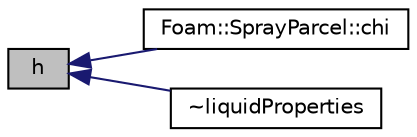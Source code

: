 digraph "h"
{
  bgcolor="transparent";
  edge [fontname="Helvetica",fontsize="10",labelfontname="Helvetica",labelfontsize="10"];
  node [fontname="Helvetica",fontsize="10",shape=record];
  rankdir="LR";
  Node1 [label="h",height=0.2,width=0.4,color="black", fillcolor="grey75", style="filled", fontcolor="black"];
  Node1 -> Node2 [dir="back",color="midnightblue",fontsize="10",style="solid",fontname="Helvetica"];
  Node2 [label="Foam::SprayParcel::chi",height=0.2,width=0.4,color="black",URL="$a02419.html#a827db87635483f45aaba051b5161d29a"];
  Node1 -> Node3 [dir="back",color="midnightblue",fontsize="10",style="solid",fontname="Helvetica"];
  Node3 [label="~liquidProperties",height=0.2,width=0.4,color="black",URL="$a01362.html#aeae3a2914413bd2fa49246f6f512af62",tooltip="Destructor. "];
}
